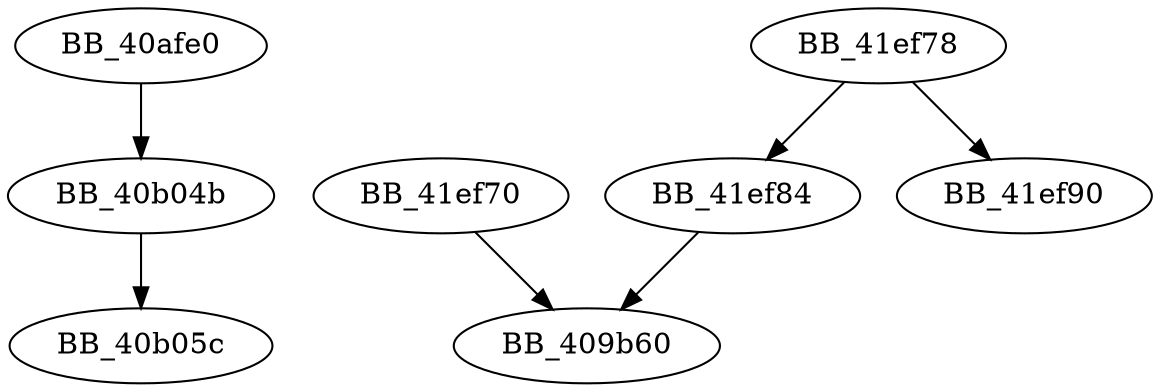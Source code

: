 DiGraph sub_40AFE0{
BB_40afe0->BB_40b04b
BB_40b04b->BB_40b05c
BB_41ef70->BB_409b60
BB_41ef78->BB_41ef84
BB_41ef78->BB_41ef90
BB_41ef84->BB_409b60
}
